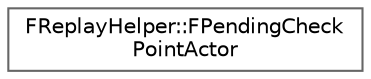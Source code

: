 digraph "Graphical Class Hierarchy"
{
 // INTERACTIVE_SVG=YES
 // LATEX_PDF_SIZE
  bgcolor="transparent";
  edge [fontname=Helvetica,fontsize=10,labelfontname=Helvetica,labelfontsize=10];
  node [fontname=Helvetica,fontsize=10,shape=box,height=0.2,width=0.4];
  rankdir="LR";
  Node0 [id="Node000000",label="FReplayHelper::FPendingCheck\lPointActor",height=0.2,width=0.4,color="grey40", fillcolor="white", style="filled",URL="$d9/dcf/structFReplayHelper_1_1FPendingCheckPointActor.html",tooltip="When we save a checkpoint, we remember all of the actors that need a checkpoint saved out by adding t..."];
}
